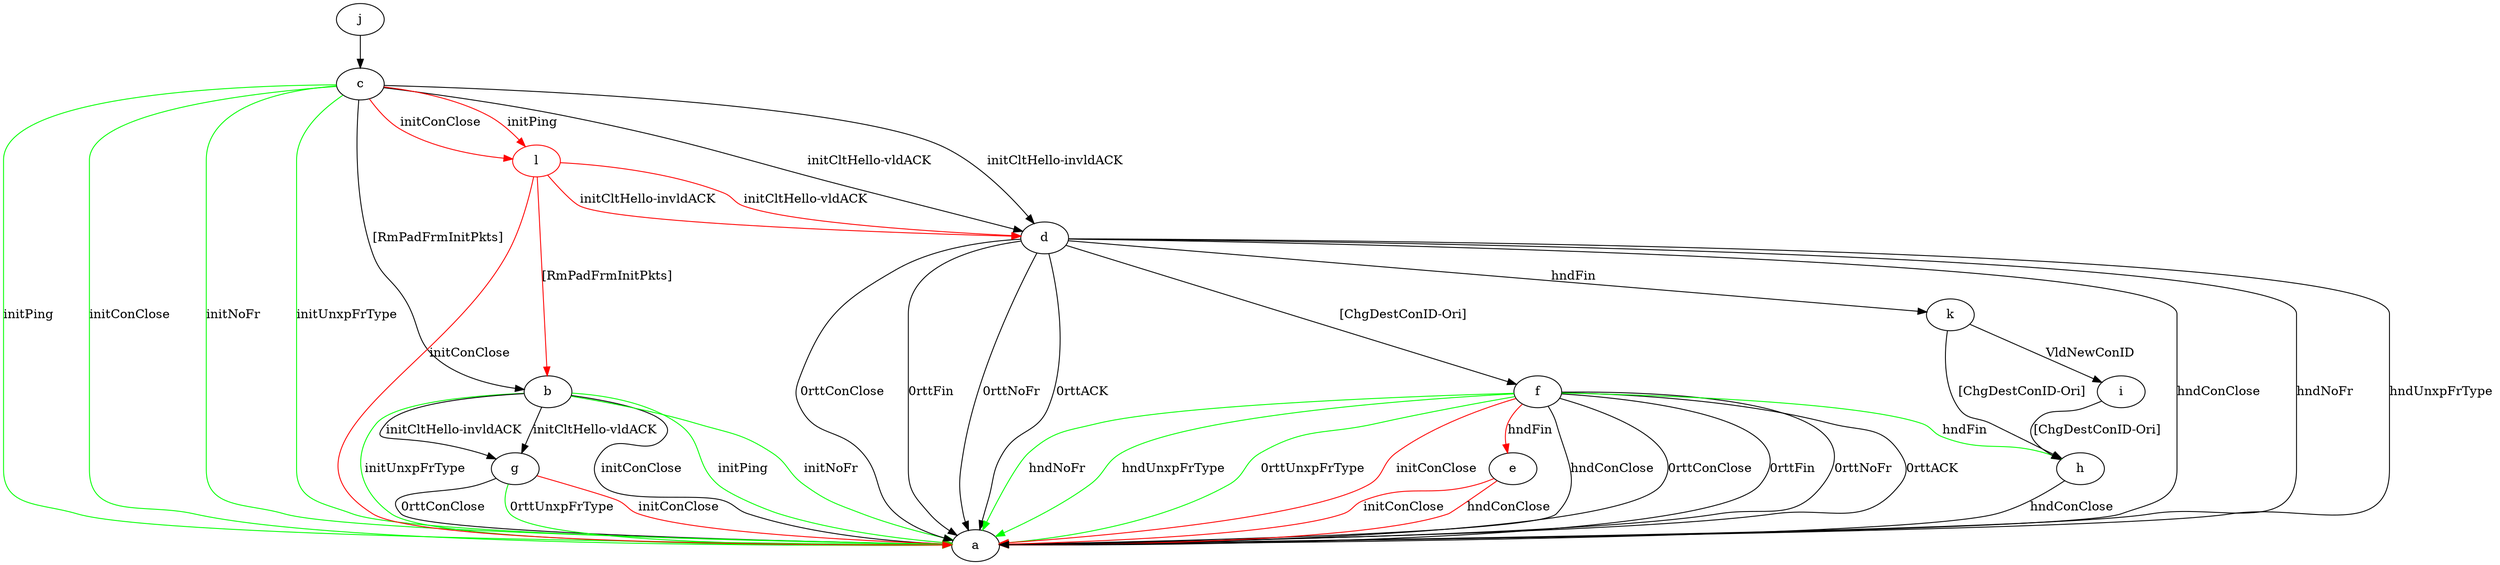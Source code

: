 digraph "" {
	b -> a	[key=0,
		label="initConClose "];
	b -> a	[key=1,
		color=green,
		label="initPing "];
	b -> a	[key=2,
		color=green,
		label="initNoFr "];
	b -> a	[key=3,
		color=green,
		label="initUnxpFrType "];
	b -> g	[key=0,
		label="initCltHello-vldACK "];
	b -> g	[key=1,
		label="initCltHello-invldACK "];
	c -> a	[key=0,
		color=green,
		label="initPing "];
	c -> a	[key=1,
		color=green,
		label="initConClose "];
	c -> a	[key=2,
		color=green,
		label="initNoFr "];
	c -> a	[key=3,
		color=green,
		label="initUnxpFrType "];
	c -> b	[key=0,
		label="[RmPadFrmInitPkts] "];
	c -> d	[key=0,
		label="initCltHello-vldACK "];
	c -> d	[key=1,
		label="initCltHello-invldACK "];
	l	[color=red];
	c -> l	[key=0,
		color=red,
		label="initPing "];
	c -> l	[key=1,
		color=red,
		label="initConClose "];
	d -> a	[key=0,
		label="hndConClose "];
	d -> a	[key=1,
		label="hndNoFr "];
	d -> a	[key=2,
		label="hndUnxpFrType "];
	d -> a	[key=3,
		label="0rttConClose "];
	d -> a	[key=4,
		label="0rttFin "];
	d -> a	[key=5,
		label="0rttNoFr "];
	d -> a	[key=6,
		label="0rttACK "];
	d -> f	[key=0,
		label="[ChgDestConID-Ori] "];
	d -> k	[key=0,
		label="hndFin "];
	e -> a	[key=0,
		color=red,
		label="initConClose "];
	e -> a	[key=1,
		color=red,
		label="hndConClose "];
	f -> a	[key=0,
		label="hndConClose "];
	f -> a	[key=1,
		label="0rttConClose "];
	f -> a	[key=2,
		label="0rttFin "];
	f -> a	[key=3,
		label="0rttNoFr "];
	f -> a	[key=4,
		label="0rttACK "];
	f -> a	[key=5,
		color=green,
		label="hndNoFr "];
	f -> a	[key=6,
		color=green,
		label="hndUnxpFrType "];
	f -> a	[key=7,
		color=green,
		label="0rttUnxpFrType "];
	f -> a	[key=8,
		color=red,
		label="initConClose "];
	f -> e	[key=0,
		color=red,
		label="hndFin "];
	f -> h	[key=0,
		color=green,
		label="hndFin "];
	g -> a	[key=0,
		label="0rttConClose "];
	g -> a	[key=1,
		color=green,
		label="0rttUnxpFrType "];
	g -> a	[key=2,
		color=red,
		label="initConClose "];
	h -> a	[key=0,
		label="hndConClose "];
	i -> h	[key=0,
		label="[ChgDestConID-Ori] "];
	j -> c	[key=0];
	k -> h	[key=0,
		label="[ChgDestConID-Ori] "];
	k -> i	[key=0,
		label="VldNewConID "];
	l -> a	[key=0,
		color=red,
		label="initConClose "];
	l -> b	[key=0,
		color=red,
		label="[RmPadFrmInitPkts] "];
	l -> d	[key=0,
		color=red,
		label="initCltHello-vldACK "];
	l -> d	[key=1,
		color=red,
		label="initCltHello-invldACK "];
}
